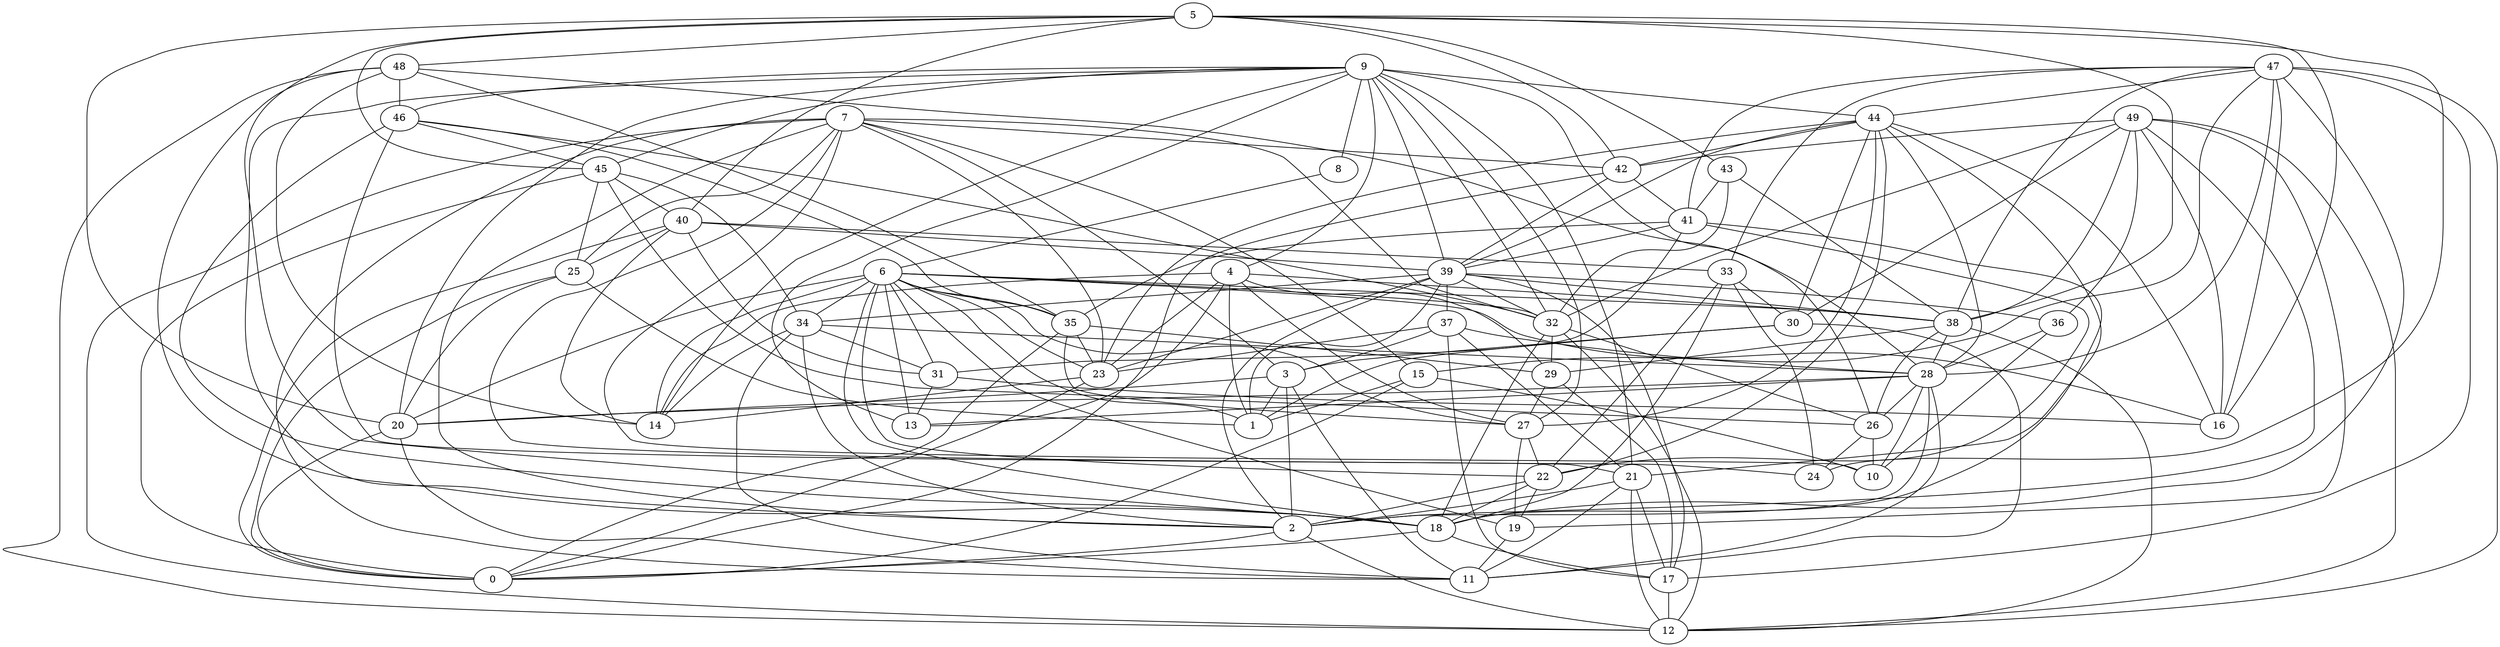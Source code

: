 digraph GG_graph {

subgraph G_graph {
edge [color = black]
"22" -> "19" [dir = none]
"26" -> "24" [dir = none]
"26" -> "10" [dir = none]
"35" -> "0" [dir = none]
"46" -> "32" [dir = none]
"46" -> "35" [dir = none]
"34" -> "11" [dir = none]
"34" -> "28" [dir = none]
"5" -> "38" [dir = none]
"5" -> "42" [dir = none]
"5" -> "20" [dir = none]
"5" -> "40" [dir = none]
"5" -> "16" [dir = none]
"44" -> "23" [dir = none]
"44" -> "27" [dir = none]
"44" -> "42" [dir = none]
"48" -> "35" [dir = none]
"48" -> "12" [dir = none]
"47" -> "28" [dir = none]
"47" -> "18" [dir = none]
"47" -> "12" [dir = none]
"47" -> "33" [dir = none]
"47" -> "44" [dir = none]
"18" -> "0" [dir = none]
"36" -> "28" [dir = none]
"36" -> "10" [dir = none]
"9" -> "2" [dir = none]
"9" -> "46" [dir = none]
"9" -> "44" [dir = none]
"9" -> "8" [dir = none]
"8" -> "6" [dir = none]
"38" -> "29" [dir = none]
"38" -> "12" [dir = none]
"38" -> "28" [dir = none]
"38" -> "26" [dir = none]
"33" -> "30" [dir = none]
"33" -> "22" [dir = none]
"33" -> "24" [dir = none]
"15" -> "10" [dir = none]
"15" -> "0" [dir = none]
"15" -> "1" [dir = none]
"29" -> "17" [dir = none]
"4" -> "13" [dir = none]
"4" -> "29" [dir = none]
"40" -> "25" [dir = none]
"17" -> "12" [dir = none]
"7" -> "10" [dir = none]
"7" -> "23" [dir = none]
"7" -> "2" [dir = none]
"7" -> "11" [dir = none]
"7" -> "24" [dir = none]
"41" -> "39" [dir = none]
"28" -> "13" [dir = none]
"28" -> "26" [dir = none]
"28" -> "2" [dir = none]
"28" -> "11" [dir = none]
"28" -> "10" [dir = none]
"31" -> "13" [dir = none]
"42" -> "0" [dir = none]
"42" -> "39" [dir = none]
"42" -> "41" [dir = none]
"49" -> "16" [dir = none]
"49" -> "32" [dir = none]
"49" -> "42" [dir = none]
"49" -> "36" [dir = none]
"49" -> "2" [dir = none]
"49" -> "19" [dir = none]
"43" -> "41" [dir = none]
"43" -> "38" [dir = none]
"2" -> "12" [dir = none]
"2" -> "0" [dir = none]
"25" -> "0" [dir = none]
"25" -> "20" [dir = none]
"20" -> "0" [dir = none]
"20" -> "11" [dir = none]
"37" -> "17" [dir = none]
"37" -> "23" [dir = none]
"37" -> "21" [dir = none]
"37" -> "3" [dir = none]
"45" -> "26" [dir = none]
"45" -> "34" [dir = none]
"6" -> "35" [dir = none]
"6" -> "23" [dir = none]
"6" -> "22" [dir = none]
"6" -> "18" [dir = none]
"6" -> "32" [dir = none]
"6" -> "38" [dir = none]
"6" -> "14" [dir = none]
"6" -> "31" [dir = none]
"6" -> "27" [dir = none]
"6" -> "13" [dir = none]
"30" -> "3" [dir = none]
"30" -> "11" [dir = none]
"3" -> "1" [dir = none]
"21" -> "12" [dir = none]
"23" -> "14" [dir = none]
"39" -> "17" [dir = none]
"39" -> "2" [dir = none]
"47" -> "15" [dir = none]
"21" -> "11" [dir = none]
"39" -> "23" [dir = none]
"32" -> "29" [dir = none]
"45" -> "40" [dir = none]
"39" -> "32" [dir = none]
"7" -> "25" [dir = none]
"49" -> "30" [dir = none]
"7" -> "32" [dir = none]
"39" -> "34" [dir = none]
"44" -> "22" [dir = none]
"35" -> "29" [dir = none]
"48" -> "46" [dir = none]
"40" -> "33" [dir = none]
"29" -> "27" [dir = none]
"9" -> "4" [dir = none]
"40" -> "31" [dir = none]
"21" -> "17" [dir = none]
"47" -> "16" [dir = none]
"32" -> "12" [dir = none]
"28" -> "20" [dir = none]
"7" -> "12" [dir = none]
"39" -> "38" [dir = none]
"4" -> "38" [dir = none]
"6" -> "19" [dir = none]
"7" -> "15" [dir = none]
"47" -> "38" [dir = none]
"9" -> "32" [dir = none]
"46" -> "21" [dir = none]
"45" -> "0" [dir = none]
"44" -> "30" [dir = none]
"4" -> "1" [dir = none]
"47" -> "17" [dir = none]
"39" -> "37" [dir = none]
"31" -> "16" [dir = none]
"39" -> "1" [dir = none]
"9" -> "14" [dir = none]
"32" -> "18" [dir = none]
"48" -> "28" [dir = none]
"34" -> "2" [dir = none]
"27" -> "19" [dir = none]
"19" -> "11" [dir = none]
"4" -> "14" [dir = none]
"9" -> "20" [dir = none]
"9" -> "39" [dir = none]
"46" -> "18" [dir = none]
"6" -> "34" [dir = none]
"9" -> "45" [dir = none]
"3" -> "20" [dir = none]
"6" -> "16" [dir = none]
"46" -> "45" [dir = none]
"41" -> "18" [dir = none]
"23" -> "0" [dir = none]
"9" -> "27" [dir = none]
"41" -> "31" [dir = none]
"49" -> "12" [dir = none]
"40" -> "39" [dir = none]
"37" -> "28" [dir = none]
"39" -> "36" [dir = none]
"48" -> "14" [dir = none]
"47" -> "41" [dir = none]
"43" -> "32" [dir = none]
"44" -> "21" [dir = none]
"5" -> "43" [dir = none]
"33" -> "18" [dir = none]
"45" -> "25" [dir = none]
"5" -> "18" [dir = none]
"6" -> "20" [dir = none]
"44" -> "39" [dir = none]
"25" -> "1" [dir = none]
"40" -> "14" [dir = none]
"5" -> "48" [dir = none]
"44" -> "16" [dir = none]
"32" -> "26" [dir = none]
"3" -> "2" [dir = none]
"34" -> "31" [dir = none]
"5" -> "45" [dir = none]
"9" -> "21" [dir = none]
"5" -> "24" [dir = none]
"4" -> "23" [dir = none]
"7" -> "42" [dir = none]
"21" -> "2" [dir = none]
"35" -> "27" [dir = none]
"9" -> "26" [dir = none]
"49" -> "38" [dir = none]
"3" -> "11" [dir = none]
"40" -> "0" [dir = none]
"41" -> "35" [dir = none]
"7" -> "3" [dir = none]
"22" -> "2" [dir = none]
"44" -> "28" [dir = none]
"22" -> "18" [dir = none]
"27" -> "22" [dir = none]
"48" -> "18" [dir = none]
"18" -> "17" [dir = none]
"4" -> "27" [dir = none]
"30" -> "1" [dir = none]
"9" -> "13" [dir = none]
"41" -> "22" [dir = none]
"6" -> "1" [dir = none]
"35" -> "23" [dir = none]
"34" -> "14" [dir = none]
}

}
